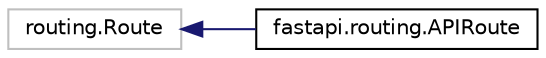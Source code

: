 digraph "Graphical Class Hierarchy"
{
 // LATEX_PDF_SIZE
  edge [fontname="Helvetica",fontsize="10",labelfontname="Helvetica",labelfontsize="10"];
  node [fontname="Helvetica",fontsize="10",shape=record];
  rankdir="LR";
  Node11432 [label="routing.Route",height=0.2,width=0.4,color="grey75", fillcolor="white", style="filled",tooltip=" "];
  Node11432 -> Node0 [dir="back",color="midnightblue",fontsize="10",style="solid",fontname="Helvetica"];
  Node0 [label="fastapi.routing.APIRoute",height=0.2,width=0.4,color="black", fillcolor="white", style="filled",URL="$classfastapi_1_1routing_1_1APIRoute.html",tooltip=" "];
}
